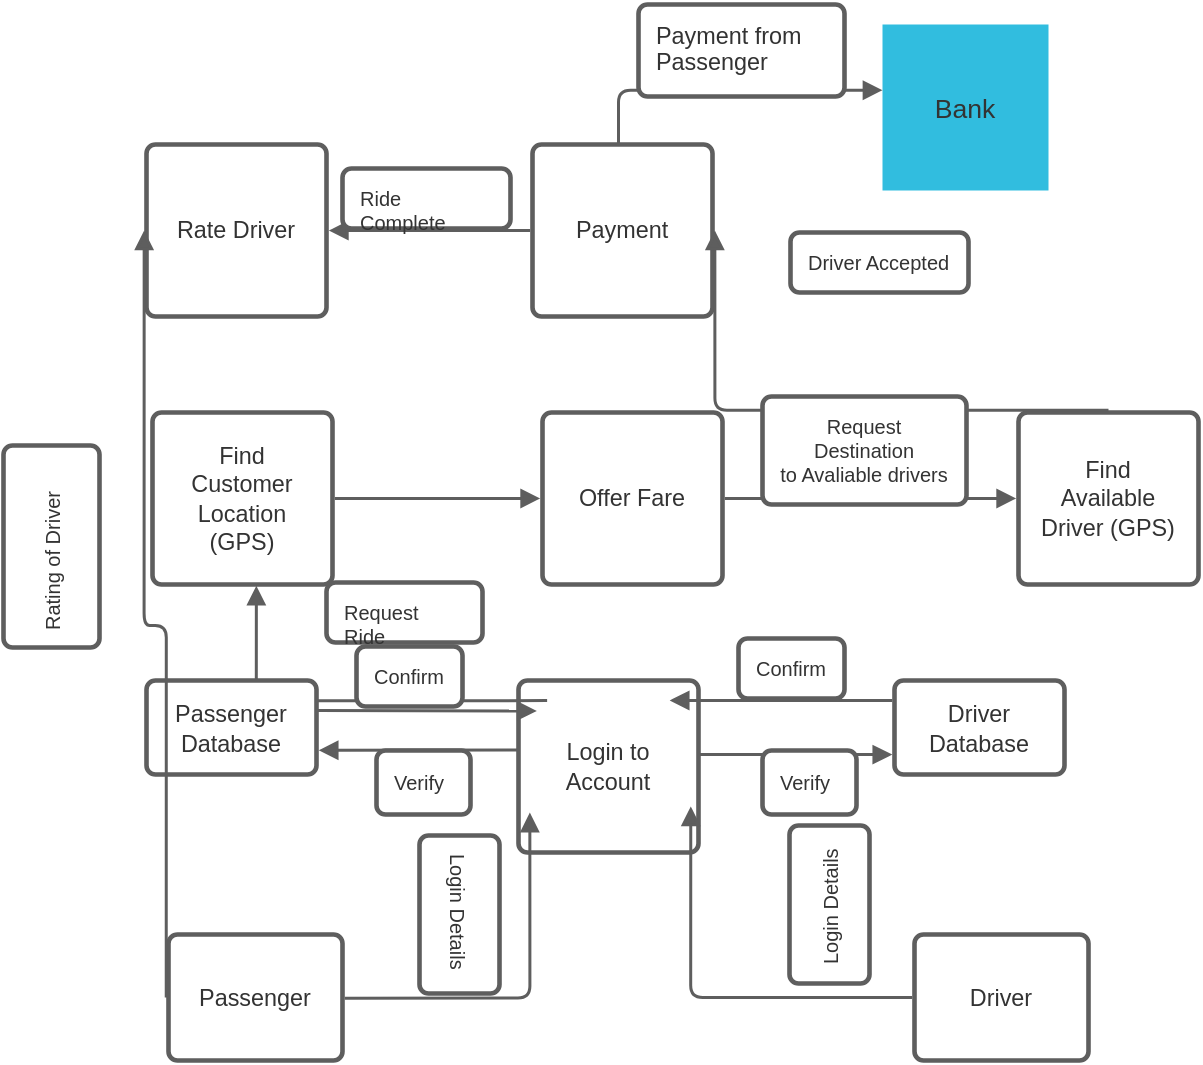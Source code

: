 <mxfile version="20.7.4" type="device"><diagram id="1w4ecf9geAlRp2WGhRiw" name="Page-1"><mxGraphModel dx="1861" dy="1071" grid="0" gridSize="10" guides="1" tooltips="1" connect="1" arrows="1" fold="1" page="0" pageScale="1" pageWidth="850" pageHeight="1100" math="0" shadow="0"><root><mxCell id="0"/><mxCell id="1" parent="0"/><UserObject label="Login to Account" lucidchartObjectId="AOnhMZZH8HfV" id="SRiEkpGRSm4M7G00G6ne-37"><mxCell style="html=1;overflow=block;blockSpacing=1;whiteSpace=wrap;fontSize=11.7;fontColor=#333333;spacing=9;strokeColor=#5e5e5e;strokeOpacity=100;rounded=1;absoluteArcSize=1;arcSize=9;strokeWidth=2.3;" vertex="1" parent="1"><mxGeometry x="98" y="259" width="90" height="86" as="geometry"/></mxCell></UserObject><UserObject label="Passenger" lucidchartObjectId="qUnh9Xuu4MoX" id="SRiEkpGRSm4M7G00G6ne-38"><mxCell style="html=1;overflow=block;blockSpacing=1;whiteSpace=wrap;fontSize=11.7;fontColor=#333333;align=center;spacing=9;verticalAlign=middle;strokeColor=#5e5e5e;strokeOpacity=100;rounded=1;absoluteArcSize=1;arcSize=9;strokeWidth=2.3;" vertex="1" parent="1"><mxGeometry x="-77" y="386" width="87" height="63" as="geometry"/></mxCell></UserObject><UserObject label="Driver" lucidchartObjectId="BUnhrVV5SZUu" id="SRiEkpGRSm4M7G00G6ne-39"><mxCell style="html=1;overflow=block;blockSpacing=1;whiteSpace=wrap;fontSize=11.7;fontColor=#333333;align=center;spacing=9;verticalAlign=middle;strokeColor=#5e5e5e;strokeOpacity=100;rounded=1;absoluteArcSize=1;arcSize=9;strokeWidth=2.3;" vertex="1" parent="1"><mxGeometry x="296" y="386" width="87" height="63" as="geometry"/></mxCell></UserObject><UserObject label="Find Customer Location (GPS)" lucidchartObjectId="JWnhnGwj.7s." id="SRiEkpGRSm4M7G00G6ne-40"><mxCell style="html=1;overflow=block;blockSpacing=1;whiteSpace=wrap;fontSize=11.7;fontColor=#333333;spacing=9;strokeColor=#5e5e5e;strokeOpacity=100;rounded=1;absoluteArcSize=1;arcSize=9;strokeWidth=2.3;" vertex="1" parent="1"><mxGeometry x="-85" y="125" width="90" height="86" as="geometry"/></mxCell></UserObject><UserObject label="Offer Fare" lucidchartObjectId="NWnhfslCJ6_S" id="SRiEkpGRSm4M7G00G6ne-41"><mxCell style="html=1;overflow=block;blockSpacing=1;whiteSpace=wrap;fontSize=11.7;fontColor=#333333;spacing=9;strokeColor=#5e5e5e;strokeOpacity=100;rounded=1;absoluteArcSize=1;arcSize=9;strokeWidth=2.3;" vertex="1" parent="1"><mxGeometry x="110" y="125" width="90" height="86" as="geometry"/></mxCell></UserObject><UserObject label="" lucidchartObjectId="6WnhIImt-dub" id="SRiEkpGRSm4M7G00G6ne-42"><mxCell style="html=1;jettySize=18;whiteSpace=wrap;fontSize=13;strokeColor=#5E5E5E;strokeWidth=1.5;rounded=0;startArrow=none;endArrow=block;endFill=1;exitX=1.013;exitY=0.5;exitPerimeter=0;entryX=-0.013;entryY=0.5;entryPerimeter=0;" edge="1" parent="1" source="SRiEkpGRSm4M7G00G6ne-40" target="SRiEkpGRSm4M7G00G6ne-41"><mxGeometry width="100" height="100" relative="1" as="geometry"><Array as="points"/></mxGeometry></mxCell></UserObject><UserObject label="" lucidchartObjectId="eXnht_Nb8YOl" id="SRiEkpGRSm4M7G00G6ne-43"><mxCell style="html=1;jettySize=18;whiteSpace=wrap;fontSize=13;strokeColor=#5E5E5E;strokeWidth=1.5;rounded=1;arcSize=12;edgeStyle=orthogonalEdgeStyle;startArrow=none;endArrow=block;endFill=1;exitX=0.159;exitY=0.117;exitPerimeter=0;entryX=0.577;entryY=1.007;entryPerimeter=0;" edge="1" parent="1" source="SRiEkpGRSm4M7G00G6ne-37" target="SRiEkpGRSm4M7G00G6ne-40"><mxGeometry width="100" height="100" relative="1" as="geometry"><Array as="points"/></mxGeometry></mxCell></UserObject><UserObject label="" lucidchartObjectId="uXnhtu5GBgX." id="SRiEkpGRSm4M7G00G6ne-44"><mxCell style="html=1;jettySize=18;whiteSpace=wrap;fontSize=13;strokeColor=#5E5E5E;strokeWidth=1.5;rounded=1;arcSize=12;edgeStyle=orthogonalEdgeStyle;startArrow=none;endArrow=block;endFill=1;exitX=1.013;exitY=0.505;exitPerimeter=0;entryX=0.063;entryY=0.768;entryPerimeter=0;" edge="1" parent="1" source="SRiEkpGRSm4M7G00G6ne-38" target="SRiEkpGRSm4M7G00G6ne-37"><mxGeometry width="100" height="100" relative="1" as="geometry"><Array as="points"/></mxGeometry></mxCell></UserObject><UserObject label="" lucidchartObjectId="CXnheORZfXK9" id="SRiEkpGRSm4M7G00G6ne-45"><mxCell style="html=1;jettySize=18;whiteSpace=wrap;fontSize=13;strokeColor=#5E5E5E;strokeWidth=1.5;rounded=1;arcSize=12;edgeStyle=orthogonalEdgeStyle;startArrow=none;endArrow=block;endFill=1;exitX=-0.013;exitY=0.5;exitPerimeter=0;entryX=0.957;entryY=0.732;entryPerimeter=0;" edge="1" parent="1" source="SRiEkpGRSm4M7G00G6ne-39" target="SRiEkpGRSm4M7G00G6ne-37"><mxGeometry width="100" height="100" relative="1" as="geometry"><Array as="points"/></mxGeometry></mxCell></UserObject><UserObject label="Request Ride" lucidchartObjectId="RXnhaS4cNGry" id="SRiEkpGRSm4M7G00G6ne-46"><mxCell style="html=1;overflow=block;blockSpacing=1;whiteSpace=wrap;fontSize=10;fontColor=#333333;align=left;spacing=9;strokeColor=#5e5e5e;strokeOpacity=100;rounded=1;absoluteArcSize=1;arcSize=9;strokeWidth=2.3;" vertex="1" parent="1"><mxGeometry x="2" y="210" width="78" height="30" as="geometry"/></mxCell></UserObject><UserObject label="Find Available Driver (GPS)" lucidchartObjectId="lZnhukUwsF-2" id="SRiEkpGRSm4M7G00G6ne-47"><mxCell style="html=1;overflow=block;blockSpacing=1;whiteSpace=wrap;fontSize=11.7;fontColor=#333333;spacing=9;strokeColor=#5e5e5e;strokeOpacity=100;rounded=1;absoluteArcSize=1;arcSize=9;strokeWidth=2.3;" vertex="1" parent="1"><mxGeometry x="348" y="125" width="90" height="86" as="geometry"/></mxCell></UserObject><UserObject label="" lucidchartObjectId="wZnhDTNnjp3B" id="SRiEkpGRSm4M7G00G6ne-48"><mxCell style="html=1;jettySize=18;whiteSpace=wrap;fontSize=13;strokeColor=#5E5E5E;strokeWidth=1.5;rounded=0;startArrow=none;endArrow=block;endFill=1;exitX=1.013;exitY=0.5;exitPerimeter=0;entryX=-0.013;entryY=0.5;entryPerimeter=0;" edge="1" parent="1" source="SRiEkpGRSm4M7G00G6ne-41" target="SRiEkpGRSm4M7G00G6ne-47"><mxGeometry width="100" height="100" relative="1" as="geometry"><Array as="points"/></mxGeometry></mxCell></UserObject><UserObject label="Payment" lucidchartObjectId="60nhloCqb6ZJ" id="SRiEkpGRSm4M7G00G6ne-49"><mxCell style="html=1;overflow=block;blockSpacing=1;whiteSpace=wrap;fontSize=11.7;fontColor=#333333;spacing=9;strokeColor=#5e5e5e;strokeOpacity=100;rounded=1;absoluteArcSize=1;arcSize=9;strokeWidth=2.3;" vertex="1" parent="1"><mxGeometry x="105" y="-9" width="90" height="86" as="geometry"/></mxCell></UserObject><UserObject label="Rate Driver" lucidchartObjectId="90nhUn8U1jZW" id="SRiEkpGRSm4M7G00G6ne-50"><mxCell style="html=1;overflow=block;blockSpacing=1;whiteSpace=wrap;fontSize=11.7;fontColor=#333333;spacing=9;strokeColor=#5e5e5e;strokeOpacity=100;rounded=1;absoluteArcSize=1;arcSize=9;strokeWidth=2.3;" vertex="1" parent="1"><mxGeometry x="-88" y="-9" width="90" height="86" as="geometry"/></mxCell></UserObject><UserObject label="" lucidchartObjectId="g1nh6-74h11_" id="SRiEkpGRSm4M7G00G6ne-51"><mxCell style="html=1;jettySize=18;whiteSpace=wrap;fontSize=13;strokeColor=#5E5E5E;strokeWidth=1.5;rounded=0;startArrow=none;endArrow=block;endFill=1;exitX=-0.013;exitY=0.5;exitPerimeter=0;entryX=1.013;entryY=0.5;entryPerimeter=0;" edge="1" parent="1" source="SRiEkpGRSm4M7G00G6ne-49" target="SRiEkpGRSm4M7G00G6ne-50"><mxGeometry width="100" height="100" relative="1" as="geometry"><Array as="points"/></mxGeometry></mxCell></UserObject><UserObject label="" lucidchartObjectId="q1nhBQZe-zBI" id="SRiEkpGRSm4M7G00G6ne-52"><mxCell style="html=1;jettySize=18;whiteSpace=wrap;fontSize=13;strokeColor=#5E5E5E;strokeWidth=1.5;rounded=1;arcSize=12;edgeStyle=orthogonalEdgeStyle;startArrow=none;endArrow=block;endFill=1;exitX=0.5;exitY=-0.013;exitPerimeter=0;entryX=1.013;entryY=0.5;entryPerimeter=0;" edge="1" parent="1" source="SRiEkpGRSm4M7G00G6ne-47" target="SRiEkpGRSm4M7G00G6ne-49"><mxGeometry width="100" height="100" relative="1" as="geometry"><Array as="points"/></mxGeometry></mxCell></UserObject><UserObject label="Bank" lucidchartObjectId="K4nhNcKMNjy2" id="SRiEkpGRSm4M7G00G6ne-53"><mxCell style="html=1;overflow=block;blockSpacing=1;whiteSpace=wrap;fontSize=13.3;fontColor=#333333;spacing=9;strokeColor=none;strokeOpacity=100;fillOpacity=100;fillColor=#31bddf;strokeWidth=0;" vertex="1" parent="1"><mxGeometry x="280" y="-69" width="83" height="83" as="geometry"/></mxCell></UserObject><UserObject label="" lucidchartObjectId="z5nhhd2KZjD1" id="SRiEkpGRSm4M7G00G6ne-54"><mxCell style="html=1;jettySize=18;whiteSpace=wrap;fontSize=13;strokeColor=#5E5E5E;strokeWidth=1.5;rounded=1;arcSize=12;edgeStyle=orthogonalEdgeStyle;startArrow=none;endArrow=block;endFill=1;entryX=0;entryY=0.396;entryPerimeter=0;" edge="1" parent="1" target="SRiEkpGRSm4M7G00G6ne-53"><mxGeometry width="100" height="100" relative="1" as="geometry"><Array as="points"><mxPoint x="148" y="-36"/></Array><mxPoint x="148" y="-9" as="sourcePoint"/></mxGeometry></mxCell></UserObject><UserObject label="&lt;div style=&quot;display: flex; justify-content: flex-start; text-align: left; align-items: baseline; font-size: 0; line-height: 1.25;margin-top: -2px;&quot;&gt;&lt;span&gt;&lt;span style=&quot;font-size:11.7px;color:#333333;&quot;&gt;Payment from&#10;&lt;/span&gt;&lt;/span&gt;&lt;/div&gt;&lt;div style=&quot;display: flex; justify-content: flex-start; text-align: left; align-items: baseline; font-size: 0; line-height: 1.25;margin-top: -2px;&quot;&gt;&lt;span&gt;&lt;span style=&quot;font-size:11.7px;color:#333333;&quot;&gt;Passenger&lt;/span&gt;&lt;/span&gt;&lt;/div&gt;" lucidchartObjectId="O5nhiFMNj01L" id="SRiEkpGRSm4M7G00G6ne-55"><mxCell style="html=1;overflow=block;blockSpacing=1;whiteSpace=wrap;fontSize=13;spacing=9;strokeColor=#5e5e5e;strokeOpacity=100;rounded=1;absoluteArcSize=1;arcSize=9;strokeWidth=2.3;" vertex="1" parent="1"><mxGeometry x="158" y="-79" width="103" height="46" as="geometry"/></mxCell></UserObject><UserObject label="Ride Complete" lucidchartObjectId="j6nhYJNW9gu7" id="SRiEkpGRSm4M7G00G6ne-56"><mxCell style="html=1;overflow=block;blockSpacing=1;whiteSpace=wrap;fontSize=10;fontColor=#333333;align=left;spacing=9;strokeColor=#5e5e5e;strokeOpacity=100;rounded=1;absoluteArcSize=1;arcSize=9;strokeWidth=2.3;" vertex="1" parent="1"><mxGeometry x="10" y="3" width="84" height="30" as="geometry"/></mxCell></UserObject><UserObject label="Driver Accepted" lucidchartObjectId="P6nhRBwcH8M5" id="SRiEkpGRSm4M7G00G6ne-57"><mxCell style="html=1;overflow=block;blockSpacing=1;whiteSpace=wrap;fontSize=10;fontColor=#333333;align=left;spacing=9;strokeColor=#5e5e5e;strokeOpacity=100;rounded=1;absoluteArcSize=1;arcSize=9;strokeWidth=2.3;" vertex="1" parent="1"><mxGeometry x="234" y="35" width="89" height="30" as="geometry"/></mxCell></UserObject><UserObject label="Passenger Database" lucidchartObjectId="mboha3ho0WNV" id="SRiEkpGRSm4M7G00G6ne-58"><mxCell style="html=1;overflow=block;blockSpacing=1;whiteSpace=wrap;fontSize=11.7;fontColor=#333333;align=center;spacing=9;verticalAlign=middle;strokeColor=#5e5e5e;strokeOpacity=100;rounded=1;absoluteArcSize=1;arcSize=9;fillColor=#ffffff;strokeWidth=2.3;" vertex="1" parent="1"><mxGeometry x="-88" y="259" width="85" height="47" as="geometry"/></mxCell></UserObject><UserObject label="Driver Database" lucidchartObjectId="5cohqEp00j5a" id="SRiEkpGRSm4M7G00G6ne-59"><mxCell style="html=1;overflow=block;blockSpacing=1;whiteSpace=wrap;fontSize=11.7;fontColor=#333333;align=center;spacing=9;verticalAlign=middle;strokeColor=#5e5e5e;strokeOpacity=100;rounded=1;absoluteArcSize=1;arcSize=9;fillColor=#ffffff;strokeWidth=2.3;" vertex="1" parent="1"><mxGeometry x="286" y="259" width="85" height="47" as="geometry"/></mxCell></UserObject><UserObject label="" lucidchartObjectId="Sdoha0JVhJlA" id="SRiEkpGRSm4M7G00G6ne-60"><mxCell style="html=1;jettySize=18;whiteSpace=wrap;fontSize=13;strokeColor=#5E5E5E;strokeWidth=1.5;rounded=1;arcSize=12;edgeStyle=orthogonalEdgeStyle;startArrow=none;endArrow=block;endFill=1;exitX=-0.013;exitY=0.5;exitPerimeter=0;entryX=-0.013;entryY=0.5;entryPerimeter=0;" edge="1" parent="1" source="SRiEkpGRSm4M7G00G6ne-38" target="SRiEkpGRSm4M7G00G6ne-50"><mxGeometry width="100" height="100" relative="1" as="geometry"><Array as="points"/></mxGeometry></mxCell></UserObject><UserObject label="Rating of Driver" lucidchartObjectId="Xdoh0cOIW2Iw" id="SRiEkpGRSm4M7G00G6ne-61"><mxCell style="html=1;overflow=block;blockSpacing=1;whiteSpace=wrap;fontSize=10;fontColor=#333333;align=left;spacing=9;verticalAlign=middle;strokeColor=#5e5e5e;strokeOpacity=100;rounded=1;absoluteArcSize=1;arcSize=9;rotation=-90;strokeWidth=2.3;" vertex="1" parent="1"><mxGeometry x="-186" y="168" width="101" height="48" as="geometry"/></mxCell></UserObject><UserObject label="" lucidchartObjectId="MfohXQ.pWonm" id="SRiEkpGRSm4M7G00G6ne-62"><mxCell style="html=1;jettySize=18;whiteSpace=wrap;fontSize=13;strokeColor=#5E5E5E;strokeWidth=1.5;rounded=0;startArrow=none;endArrow=block;endFill=1;entryX=0.102;entryY=0.177;entryPerimeter=0;" edge="1" parent="1" target="SRiEkpGRSm4M7G00G6ne-37"><mxGeometry width="100" height="100" relative="1" as="geometry"><Array as="points"/><mxPoint x="-3" y="274" as="sourcePoint"/></mxGeometry></mxCell></UserObject><UserObject label="" lucidchartObjectId="UfohoXYBYFjm" id="SRiEkpGRSm4M7G00G6ne-63"><mxCell style="html=1;jettySize=18;whiteSpace=wrap;fontSize=13;strokeColor=#5E5E5E;strokeWidth=1.5;rounded=0;startArrow=none;endArrow=block;endFill=1;exitX=-0.003;exitY=0.404;exitPerimeter=0;entryX=1.013;entryY=0.742;entryPerimeter=0;" edge="1" parent="1" source="SRiEkpGRSm4M7G00G6ne-37" target="SRiEkpGRSm4M7G00G6ne-58"><mxGeometry width="100" height="100" relative="1" as="geometry"><Array as="points"/></mxGeometry></mxCell></UserObject><UserObject label="Verify" lucidchartObjectId="agohUyMb.vz." id="SRiEkpGRSm4M7G00G6ne-64"><mxCell style="html=1;overflow=block;blockSpacing=1;whiteSpace=wrap;fontSize=10;fontColor=#333333;align=left;spacing=9;strokeColor=#5e5e5e;strokeOpacity=100;rounded=1;absoluteArcSize=1;arcSize=9;strokeWidth=2.3;" vertex="1" parent="1"><mxGeometry x="27" y="294" width="47" height="32" as="geometry"/></mxCell></UserObject><UserObject label="Confirm" lucidchartObjectId="zgoh_Kpg6fgJ" id="SRiEkpGRSm4M7G00G6ne-65"><mxCell style="html=1;overflow=block;blockSpacing=1;whiteSpace=wrap;fontSize=10;fontColor=#333333;align=left;spacing=9;strokeColor=#5e5e5e;strokeOpacity=100;rounded=1;absoluteArcSize=1;arcSize=9;strokeWidth=2.3;" vertex="1" parent="1"><mxGeometry x="17" y="242" width="53" height="30" as="geometry"/></mxCell></UserObject><UserObject label="" lucidchartObjectId="xioh5iz0bdrG" id="SRiEkpGRSm4M7G00G6ne-66"><mxCell style="html=1;jettySize=18;whiteSpace=wrap;fontSize=13;strokeColor=#5E5E5E;strokeWidth=1.5;rounded=0;startArrow=none;endArrow=block;endFill=1;exitX=-0.013;exitY=0.214;exitPerimeter=0;entryX=0.84;entryY=0.116;entryPerimeter=0;" edge="1" parent="1" source="SRiEkpGRSm4M7G00G6ne-59" target="SRiEkpGRSm4M7G00G6ne-37"><mxGeometry width="100" height="100" relative="1" as="geometry"><Array as="points"/></mxGeometry></mxCell></UserObject><UserObject label="" lucidchartObjectId=".iohtK9MA..u" id="SRiEkpGRSm4M7G00G6ne-67"><mxCell style="html=1;jettySize=18;whiteSpace=wrap;fontSize=13;strokeColor=#5E5E5E;strokeWidth=1.5;rounded=0;startArrow=none;endArrow=block;endFill=1;entryX=-0.013;entryY=0.788;entryPerimeter=0;" edge="1" parent="1" target="SRiEkpGRSm4M7G00G6ne-59"><mxGeometry width="100" height="100" relative="1" as="geometry"><Array as="points"/><mxPoint x="188" y="296" as="sourcePoint"/></mxGeometry></mxCell></UserObject><UserObject label="Confirm" lucidchartObjectId="MkohI-nKcAvK" id="SRiEkpGRSm4M7G00G6ne-68"><mxCell style="html=1;overflow=block;blockSpacing=1;whiteSpace=wrap;fontSize=10;fontColor=#333333;align=left;spacing=9;strokeColor=#5e5e5e;strokeOpacity=100;rounded=1;absoluteArcSize=1;arcSize=9;strokeWidth=2.3;" vertex="1" parent="1"><mxGeometry x="208" y="238" width="53" height="30" as="geometry"/></mxCell></UserObject><UserObject label="Verify" lucidchartObjectId="UkohSwJDBP27" id="SRiEkpGRSm4M7G00G6ne-69"><mxCell style="html=1;overflow=block;blockSpacing=1;whiteSpace=wrap;fontSize=10;fontColor=#333333;align=left;spacing=9;strokeColor=#5e5e5e;strokeOpacity=100;rounded=1;absoluteArcSize=1;arcSize=9;strokeWidth=2.3;" vertex="1" parent="1"><mxGeometry x="220" y="294" width="47" height="32" as="geometry"/></mxCell></UserObject><UserObject label="Request&#10;Destination&#10;to Avaliable drivers" lucidchartObjectId="9kohv4GqjLZA" id="SRiEkpGRSm4M7G00G6ne-70"><mxCell style="html=1;overflow=block;blockSpacing=1;whiteSpace=wrap;fontSize=10;fontColor=#333333;spacing=9;verticalAlign=middle;strokeColor=#5e5e5e;strokeOpacity=100;rounded=1;absoluteArcSize=1;arcSize=9;strokeWidth=2.3;" vertex="1" parent="1"><mxGeometry x="220" y="117" width="102" height="54" as="geometry"/></mxCell></UserObject><UserObject label="Login Details" lucidchartObjectId="hnoh1yfXElTW" id="SRiEkpGRSm4M7G00G6ne-71"><mxCell style="html=1;overflow=block;blockSpacing=1;whiteSpace=wrap;fontSize=10;fontColor=#333333;align=left;spacing=9;strokeColor=#5e5e5e;strokeOpacity=100;rounded=1;absoluteArcSize=1;arcSize=9;rotation=90;strokeWidth=2.3;" vertex="1" parent="1"><mxGeometry x="29" y="356" width="79" height="40" as="geometry"/></mxCell></UserObject><UserObject label="Login Details" lucidchartObjectId="MnohNgZIkuT3" id="SRiEkpGRSm4M7G00G6ne-72"><mxCell style="html=1;overflow=block;blockSpacing=1;whiteSpace=wrap;fontSize=10;fontColor=#333333;align=left;spacing=9;strokeColor=#5e5e5e;strokeOpacity=100;rounded=1;absoluteArcSize=1;arcSize=9;rotation=-90;strokeWidth=2.3;" vertex="1" parent="1"><mxGeometry x="214" y="351" width="79" height="40" as="geometry"/></mxCell></UserObject></root></mxGraphModel></diagram></mxfile>